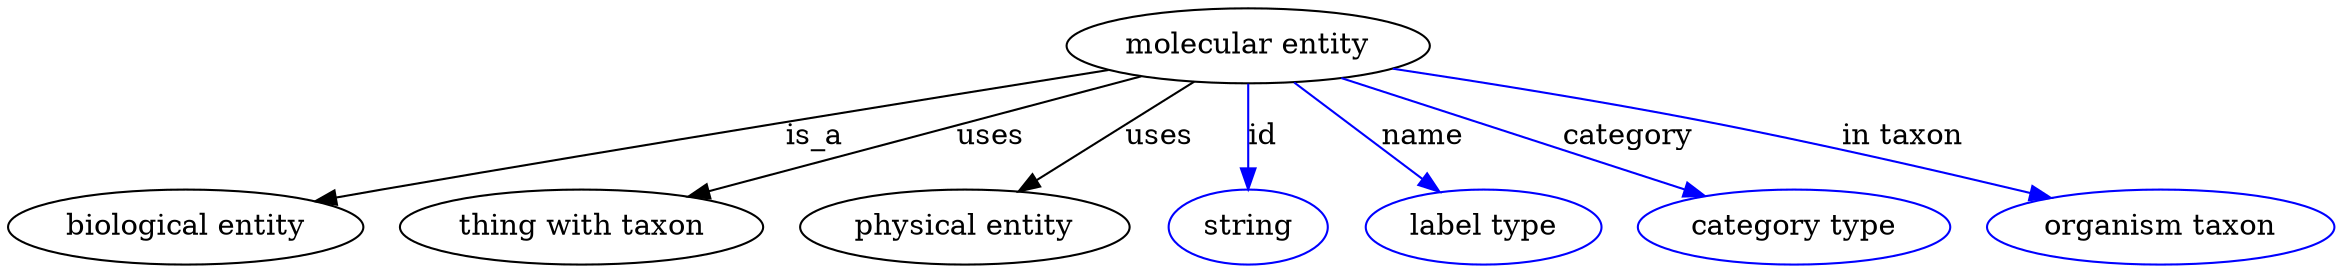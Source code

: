 digraph {
	graph [bb="0,0,906.89,123"];
	node [label="\N"];
	"molecular entity"	[height=0.5,
		label="molecular entity",
		pos="483.24,105",
		width=1.9137];
	"biological entity"	[height=0.5,
		pos="68.244,18",
		width=1.8957];
	"molecular entity" -> "biological entity"	[label=is_a,
		lp="314.24,61.5",
		pos="e,118.75,30.292 429.91,93.591 363.24,80.507 245.69,57.19 145.24,36 139.89,34.87 134.32,33.678 128.75,32.47"];
	"thing with taxon"	[height=0.5,
		pos="223.24,18",
		width=1.9137];
	"molecular entity" -> "thing with taxon"	[label=uses,
		lp="381.24,61.5",
		pos="e,264.68,32.546 442.05,90.531 396.63,75.685 323.53,51.785 274.46,35.744"];
	"physical entity"	[height=0.5,
		pos="372.24,18",
		width=1.7332];
	"molecular entity" -> "physical entity"	[label=uses,
		lp="447.24,61.5",
		pos="e,393.3,35.128 462.1,87.812 444.9,74.637 420.43,55.9 401.37,41.304"];
	id	[color=blue,
		height=0.5,
		label=string,
		pos="483.24,18",
		width=0.84854];
	"molecular entity" -> id	[color=blue,
		label=id,
		lp="488.74,61.5",
		pos="e,483.24,36.175 483.24,86.799 483.24,75.163 483.24,59.548 483.24,46.237",
		style=solid];
	name	[color=blue,
		height=0.5,
		label="label type",
		pos="577.24,18",
		width=1.2638];
	"molecular entity" -> name	[color=blue,
		label=name,
		lp="551.74,61.5",
		pos="e,559.81,34.764 501.37,87.611 515.86,74.51 536.32,56.005 552.35,41.514",
		style=solid];
	category	[color=blue,
		height=0.5,
		label="category type",
		pos="699.24,18",
		width=1.6249];
	"molecular entity" -> category	[color=blue,
		label=category,
		lp="627.74,61.5",
		pos="e,664.57,32.645 519.89,89.581 557.25,74.879 615.23,52.061 655.1,36.372",
		style=solid];
	"in taxon"	[color=blue,
		height=0.5,
		label="organism taxon",
		pos="841.24,18",
		width=1.8234];
	"molecular entity" -> "in taxon"	[color=blue,
		label="in taxon",
		lp="734.74,61.5",
		pos="e,797.47,31.589 537.66,93.821 571.59,87.253 616.09,78.236 655.24,69 700.01,58.438 750.38,44.789 787.4,34.421",
		style=solid];
}
